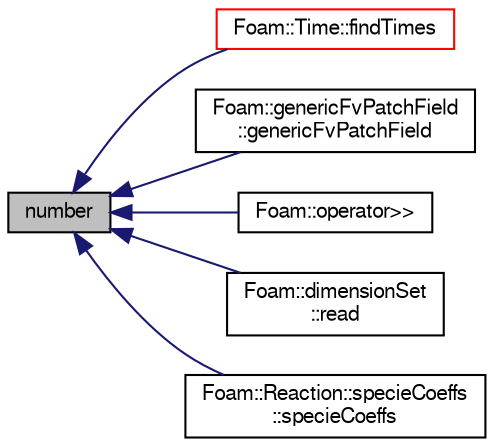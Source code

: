 digraph "number"
{
  bgcolor="transparent";
  edge [fontname="FreeSans",fontsize="10",labelfontname="FreeSans",labelfontsize="10"];
  node [fontname="FreeSans",fontsize="10",shape=record];
  rankdir="LR";
  Node662 [label="number",height=0.2,width=0.4,color="black", fillcolor="grey75", style="filled", fontcolor="black"];
  Node662 -> Node663 [dir="back",color="midnightblue",fontsize="10",style="solid",fontname="FreeSans"];
  Node663 [label="Foam::Time::findTimes",height=0.2,width=0.4,color="red",URL="$a26350.html#a358594437beb51631684afba39f445da",tooltip="Search a given directory for valid time directories. "];
  Node662 -> Node669 [dir="back",color="midnightblue",fontsize="10",style="solid",fontname="FreeSans"];
  Node669 [label="Foam::genericFvPatchField\l::genericFvPatchField",height=0.2,width=0.4,color="black",URL="$a23554.html#a55caa01e757d3893cd3a7034439317d9",tooltip="Construct from patch, internal field and dictionary. "];
  Node662 -> Node670 [dir="back",color="midnightblue",fontsize="10",style="solid",fontname="FreeSans"];
  Node670 [label="Foam::operator\>\>",height=0.2,width=0.4,color="black",URL="$a21124.html#ad955e303083a968e5a6fadc60babf104"];
  Node662 -> Node671 [dir="back",color="midnightblue",fontsize="10",style="solid",fontname="FreeSans"];
  Node671 [label="Foam::dimensionSet\l::read",height=0.2,width=0.4,color="black",URL="$a26370.html#ab0354f0b66bcd5a9ce0e59711b1f3559",tooltip="Read using provided units. "];
  Node662 -> Node672 [dir="back",color="midnightblue",fontsize="10",style="solid",fontname="FreeSans"];
  Node672 [label="Foam::Reaction::specieCoeffs\l::specieCoeffs",height=0.2,width=0.4,color="black",URL="$a30334.html#a9b84deb388790337f13f6cb82367964a"];
}
